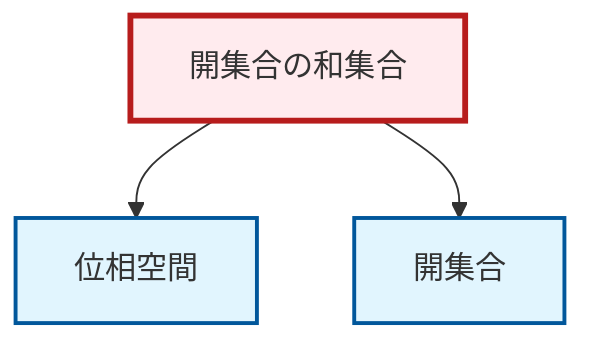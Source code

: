 graph TD
    classDef definition fill:#e1f5fe,stroke:#01579b,stroke-width:2px
    classDef theorem fill:#f3e5f5,stroke:#4a148c,stroke-width:2px
    classDef axiom fill:#fff3e0,stroke:#e65100,stroke-width:2px
    classDef example fill:#e8f5e9,stroke:#1b5e20,stroke-width:2px
    classDef current fill:#ffebee,stroke:#b71c1c,stroke-width:3px
    def-open-set["開集合"]:::definition
    thm-union-open-sets["開集合の和集合"]:::theorem
    def-topological-space["位相空間"]:::definition
    thm-union-open-sets --> def-topological-space
    thm-union-open-sets --> def-open-set
    class thm-union-open-sets current